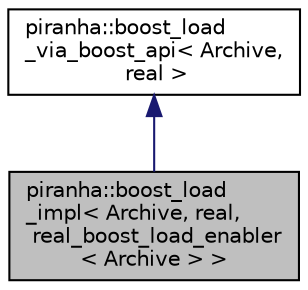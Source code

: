 digraph "piranha::boost_load_impl&lt; Archive, real, real_boost_load_enabler&lt; Archive &gt; &gt;"
{
  edge [fontname="Helvetica",fontsize="10",labelfontname="Helvetica",labelfontsize="10"];
  node [fontname="Helvetica",fontsize="10",shape=record];
  Node2 [label="piranha::boost_load\l_impl\< Archive, real,\l real_boost_load_enabler\l\< Archive \> \>",height=0.2,width=0.4,color="black", fillcolor="grey75", style="filled", fontcolor="black"];
  Node3 -> Node2 [dir="back",color="midnightblue",fontsize="10",style="solid",fontname="Helvetica"];
  Node3 [label="piranha::boost_load\l_via_boost_api\< Archive,\l real \>",height=0.2,width=0.4,color="black", fillcolor="white", style="filled",URL="$structpiranha_1_1boost__load__via__boost__api.html"];
}
